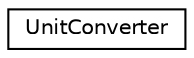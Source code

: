 digraph G
{
  edge [fontname="Helvetica",fontsize="10",labelfontname="Helvetica",labelfontsize="10"];
  node [fontname="Helvetica",fontsize="10",shape=record];
  rankdir=LR;
  Node1 [label="UnitConverter",height=0.2,width=0.4,color="black", fillcolor="white", style="filled",URL="$d4/d4a/classUnitConverter.html"];
}
